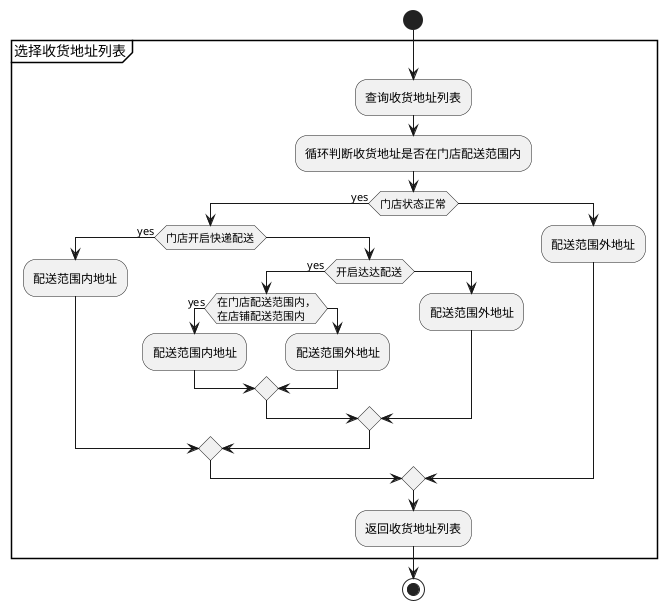 @startuml
start
partition 选择收货地址列表 {
    :查询收货地址列表;
    :循环判断收货地址是否在门店配送范围内;
    if(门店状态正常) then (yes)
     if(门店开启快递配送) then (yes)
        :配送范围内地址;
     else
        if(开启达达配送) then (yes)
            if(在门店配送范围内，\n在店铺配送范围内) then (yes)
                :配送范围内地址;
            else
                :配送范围外地址;
            endif;
        else
            :配送范围外地址;
        endif;
     endif;
    else
        :配送范围外地址;
    endif;
    :返回收货地址列表;
}
stop;
@enduml